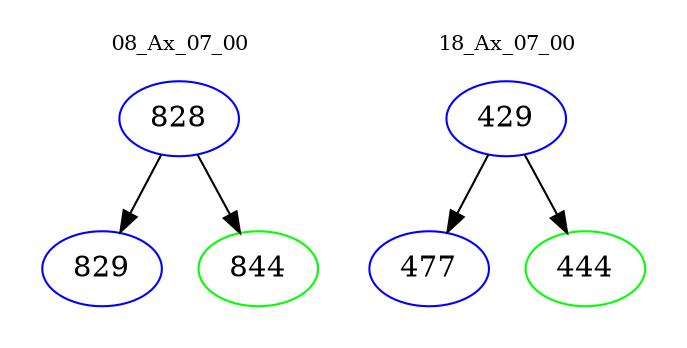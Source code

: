digraph{
subgraph cluster_0 {
color = white
label = "08_Ax_07_00";
fontsize=10;
T0_828 [label="828", color="blue"]
T0_828 -> T0_829 [color="black"]
T0_829 [label="829", color="blue"]
T0_828 -> T0_844 [color="black"]
T0_844 [label="844", color="green"]
}
subgraph cluster_1 {
color = white
label = "18_Ax_07_00";
fontsize=10;
T1_429 [label="429", color="blue"]
T1_429 -> T1_477 [color="black"]
T1_477 [label="477", color="blue"]
T1_429 -> T1_444 [color="black"]
T1_444 [label="444", color="green"]
}
}
